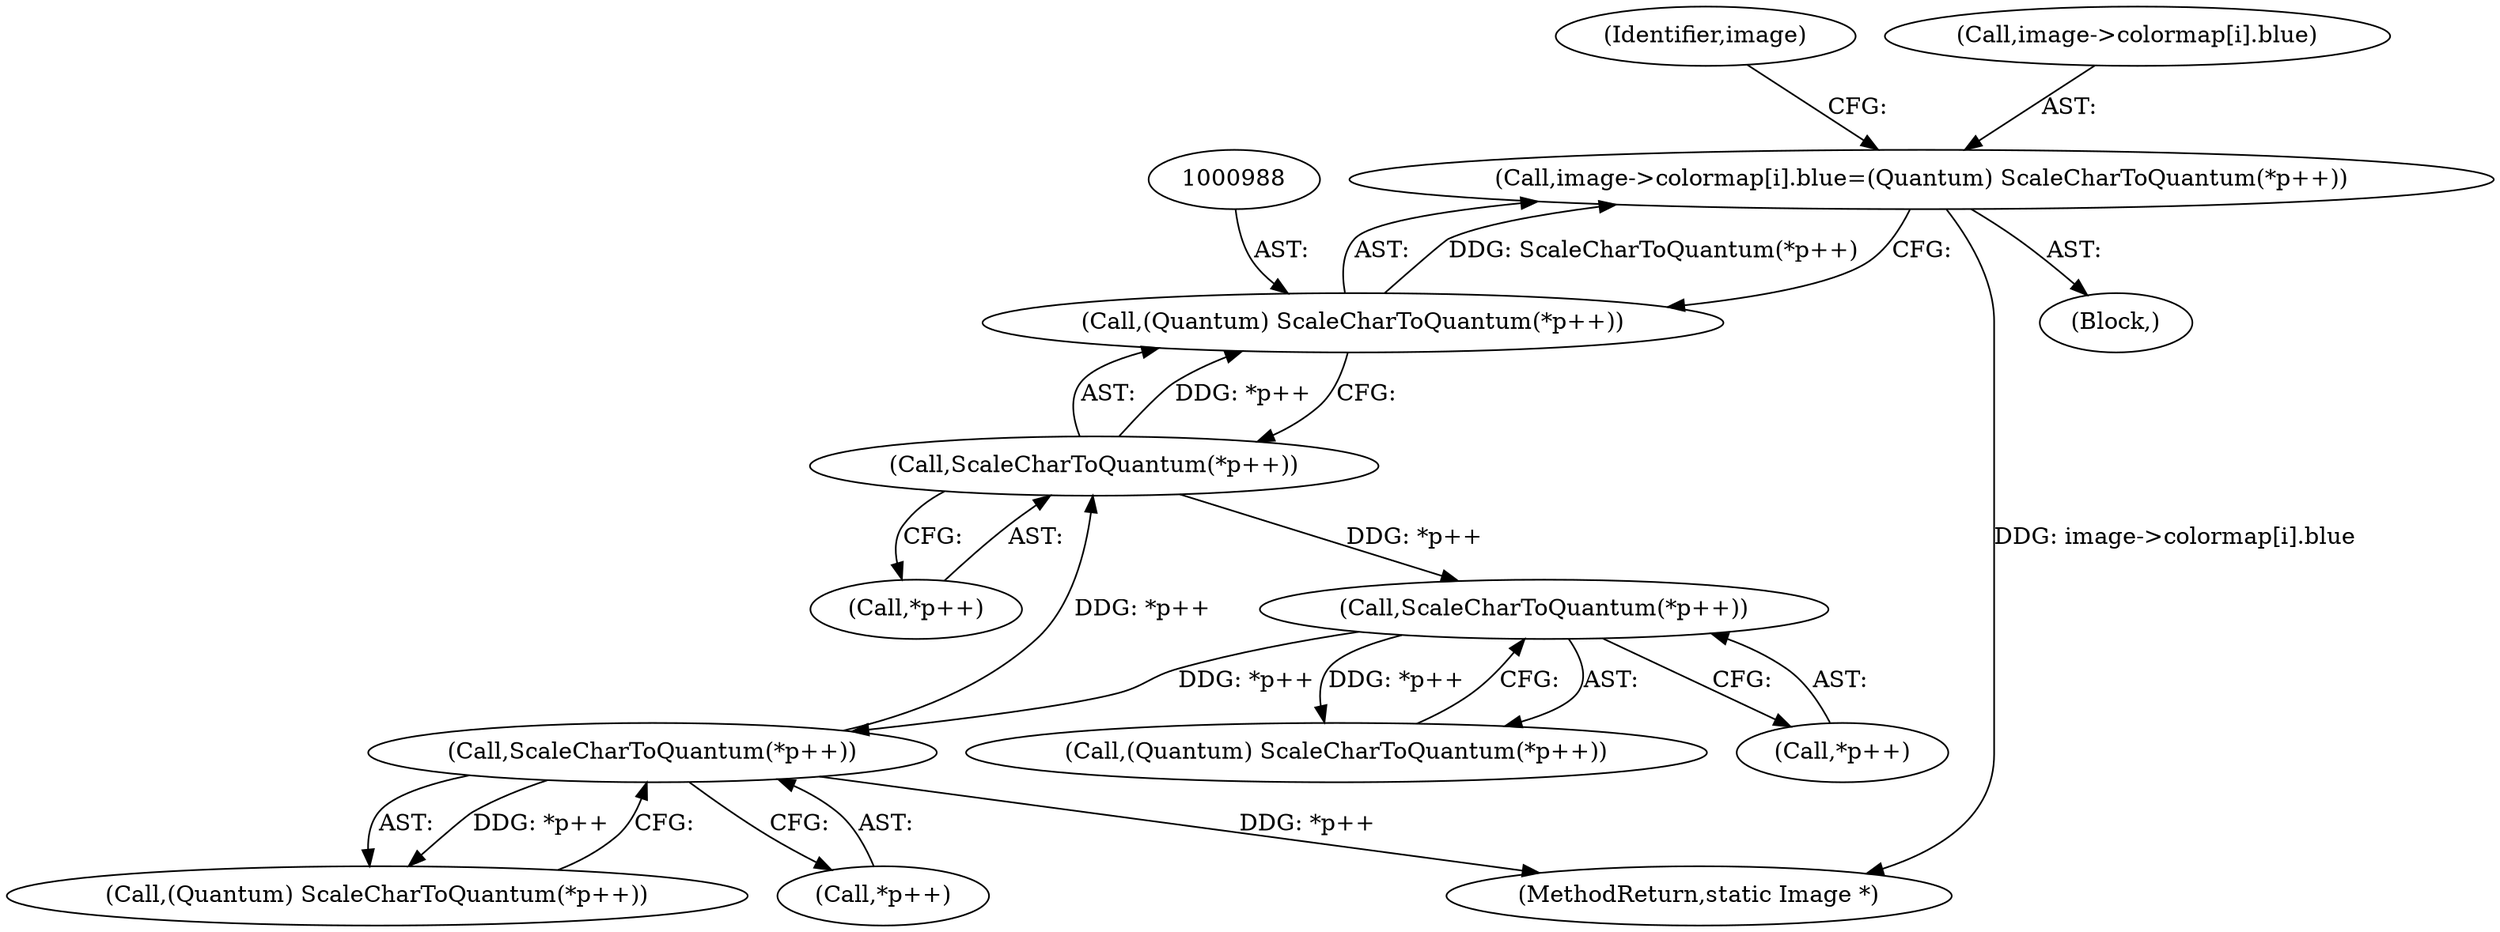 digraph "0_ImageMagick_f6e9d0d9955e85bdd7540b251cd50d598dacc5e6_25@array" {
"1000979" [label="(Call,image->colormap[i].blue=(Quantum) ScaleCharToQuantum(*p++))"];
"1000987" [label="(Call,(Quantum) ScaleCharToQuantum(*p++))"];
"1000989" [label="(Call,ScaleCharToQuantum(*p++))"];
"1001017" [label="(Call,ScaleCharToQuantum(*p++))"];
"1001003" [label="(Call,ScaleCharToQuantum(*p++))"];
"1001001" [label="(Call,(Quantum) ScaleCharToQuantum(*p++))"];
"1000979" [label="(Call,image->colormap[i].blue=(Quantum) ScaleCharToQuantum(*p++))"];
"1001003" [label="(Call,ScaleCharToQuantum(*p++))"];
"1000997" [label="(Identifier,image)"];
"1001004" [label="(Call,*p++)"];
"1002135" [label="(MethodReturn,static Image *)"];
"1001015" [label="(Call,(Quantum) ScaleCharToQuantum(*p++))"];
"1001018" [label="(Call,*p++)"];
"1000980" [label="(Call,image->colormap[i].blue)"];
"1000987" [label="(Call,(Quantum) ScaleCharToQuantum(*p++))"];
"1000990" [label="(Call,*p++)"];
"1000989" [label="(Call,ScaleCharToQuantum(*p++))"];
"1000978" [label="(Block,)"];
"1001017" [label="(Call,ScaleCharToQuantum(*p++))"];
"1000979" -> "1000978"  [label="AST: "];
"1000979" -> "1000987"  [label="CFG: "];
"1000980" -> "1000979"  [label="AST: "];
"1000987" -> "1000979"  [label="AST: "];
"1000997" -> "1000979"  [label="CFG: "];
"1000979" -> "1002135"  [label="DDG: image->colormap[i].blue"];
"1000987" -> "1000979"  [label="DDG: ScaleCharToQuantum(*p++)"];
"1000987" -> "1000989"  [label="CFG: "];
"1000988" -> "1000987"  [label="AST: "];
"1000989" -> "1000987"  [label="AST: "];
"1000989" -> "1000987"  [label="DDG: *p++"];
"1000989" -> "1000990"  [label="CFG: "];
"1000990" -> "1000989"  [label="AST: "];
"1001017" -> "1000989"  [label="DDG: *p++"];
"1000989" -> "1001003"  [label="DDG: *p++"];
"1001017" -> "1001015"  [label="AST: "];
"1001017" -> "1001018"  [label="CFG: "];
"1001018" -> "1001017"  [label="AST: "];
"1001015" -> "1001017"  [label="CFG: "];
"1001017" -> "1002135"  [label="DDG: *p++"];
"1001017" -> "1001015"  [label="DDG: *p++"];
"1001003" -> "1001017"  [label="DDG: *p++"];
"1001003" -> "1001001"  [label="AST: "];
"1001003" -> "1001004"  [label="CFG: "];
"1001004" -> "1001003"  [label="AST: "];
"1001001" -> "1001003"  [label="CFG: "];
"1001003" -> "1001001"  [label="DDG: *p++"];
}
